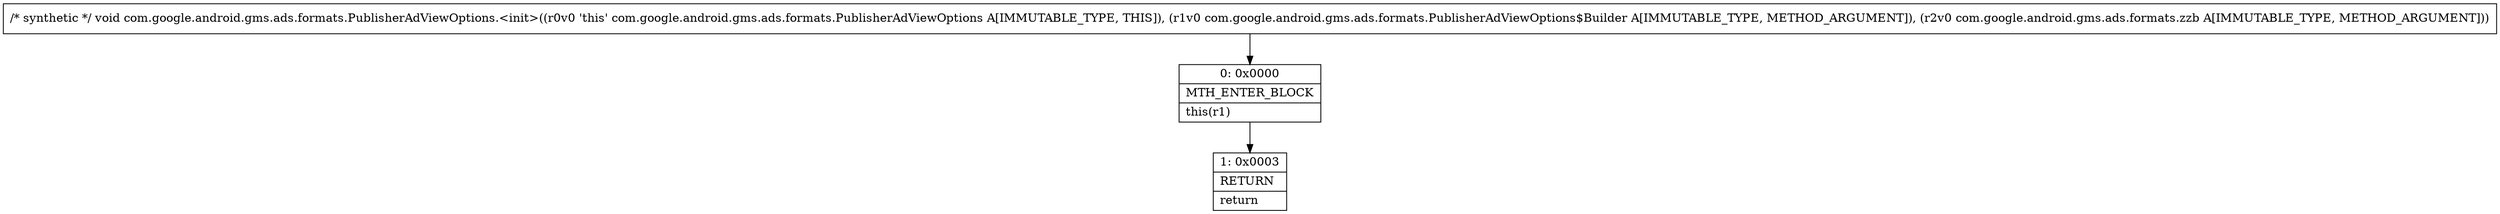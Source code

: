 digraph "CFG forcom.google.android.gms.ads.formats.PublisherAdViewOptions.\<init\>(Lcom\/google\/android\/gms\/ads\/formats\/PublisherAdViewOptions$Builder;Lcom\/google\/android\/gms\/ads\/formats\/zzb;)V" {
Node_0 [shape=record,label="{0\:\ 0x0000|MTH_ENTER_BLOCK\l|this(r1)\l}"];
Node_1 [shape=record,label="{1\:\ 0x0003|RETURN\l|return\l}"];
MethodNode[shape=record,label="{\/* synthetic *\/ void com.google.android.gms.ads.formats.PublisherAdViewOptions.\<init\>((r0v0 'this' com.google.android.gms.ads.formats.PublisherAdViewOptions A[IMMUTABLE_TYPE, THIS]), (r1v0 com.google.android.gms.ads.formats.PublisherAdViewOptions$Builder A[IMMUTABLE_TYPE, METHOD_ARGUMENT]), (r2v0 com.google.android.gms.ads.formats.zzb A[IMMUTABLE_TYPE, METHOD_ARGUMENT])) }"];
MethodNode -> Node_0;
Node_0 -> Node_1;
}

